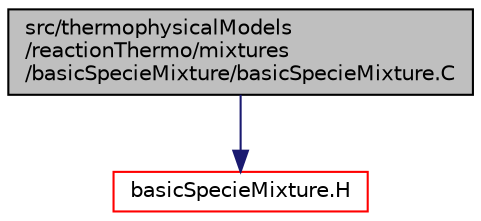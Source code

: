digraph "src/thermophysicalModels/reactionThermo/mixtures/basicSpecieMixture/basicSpecieMixture.C"
{
  bgcolor="transparent";
  edge [fontname="Helvetica",fontsize="10",labelfontname="Helvetica",labelfontsize="10"];
  node [fontname="Helvetica",fontsize="10",shape=record];
  Node1 [label="src/thermophysicalModels\l/reactionThermo/mixtures\l/basicSpecieMixture/basicSpecieMixture.C",height=0.2,width=0.4,color="black", fillcolor="grey75", style="filled", fontcolor="black"];
  Node1 -> Node2 [color="midnightblue",fontsize="10",style="solid",fontname="Helvetica"];
  Node2 [label="basicSpecieMixture.H",height=0.2,width=0.4,color="red",URL="$a10429.html"];
}

